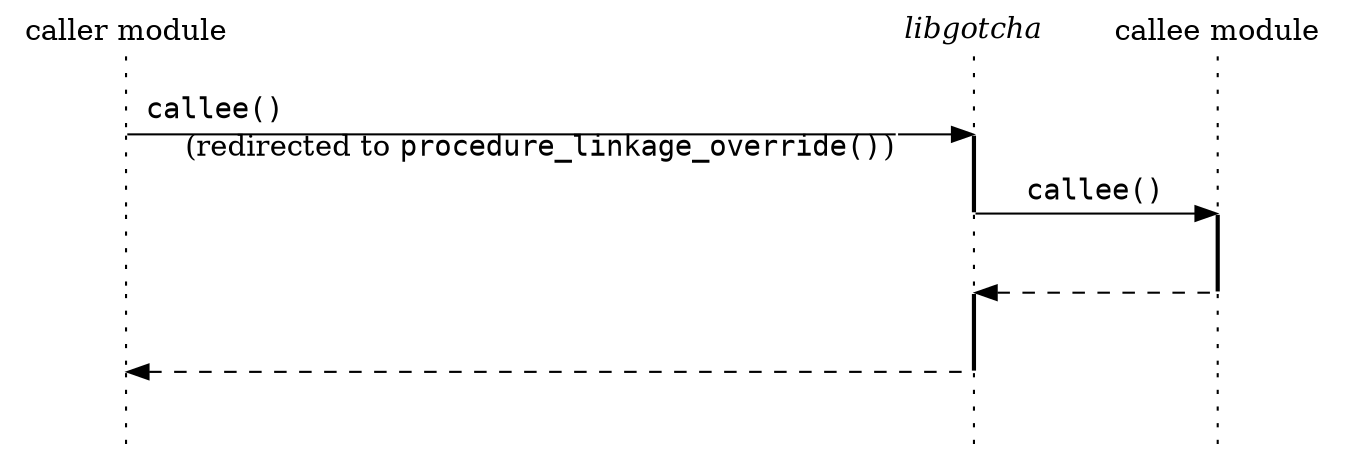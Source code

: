 strict digraph {
	edge [arrowhead=none];
	node [shape=none, width=0, height=0, label=""];

	caller [label="caller module"];
	gotcha [label=<<i>libgotcha</i>>];
	callee [label="callee module"];

	{
		// This weight must be at least the number of horizontal arrows.
		edge [style=dotted, weight=3];

		caller -> callerA -> callerB -> callerC -> callerD -> callerE;

		gotcha -> gotchaA;
		gotchaA -> gotchaB [style=solid, penwidth=2];
		gotchaB -> gotchaC;
		gotchaC -> gotchaD [style=solid, penwidth=2];
		gotchaD -> gotchaE;

		callee -> calleeA -> calleeB;
		calleeB -> calleeC [style=solid, penwidth=2];
		calleeC -> calleeD -> calleeE;
	}

	{
		rank=same;
		callerA -> controlA [label=<<font face="monospace">callee()</font>                                                               >, headlabel=<(redirected to <font face="monospace">procedure_linkage_override()</font>)>];
		controlA -> gotchaA [arrowhead=normal];
	}

	{
		rank=same;
		gotchaB -> calleeB [label="callee()", fontname="monospace", arrowhead=normal];
	}

	{
		rank=same;
		gotchaC -> calleeC [style=dashed, arrowhead=normal, dir=back];
	}

	{
		rank=same;
		callerD -> gotchaD [style=dashed, arrowhead=normal, dir=back];
	}
}
